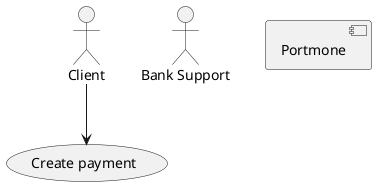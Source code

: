 @startuml
'https://plantuml.com/component-diagram
actor Client as user
actor "Bank Support" as support
[Portmone] as port

"Creates fill mobile order" as (uc1)
"Create payment" as (uc1)
user --> uc1




@enduml